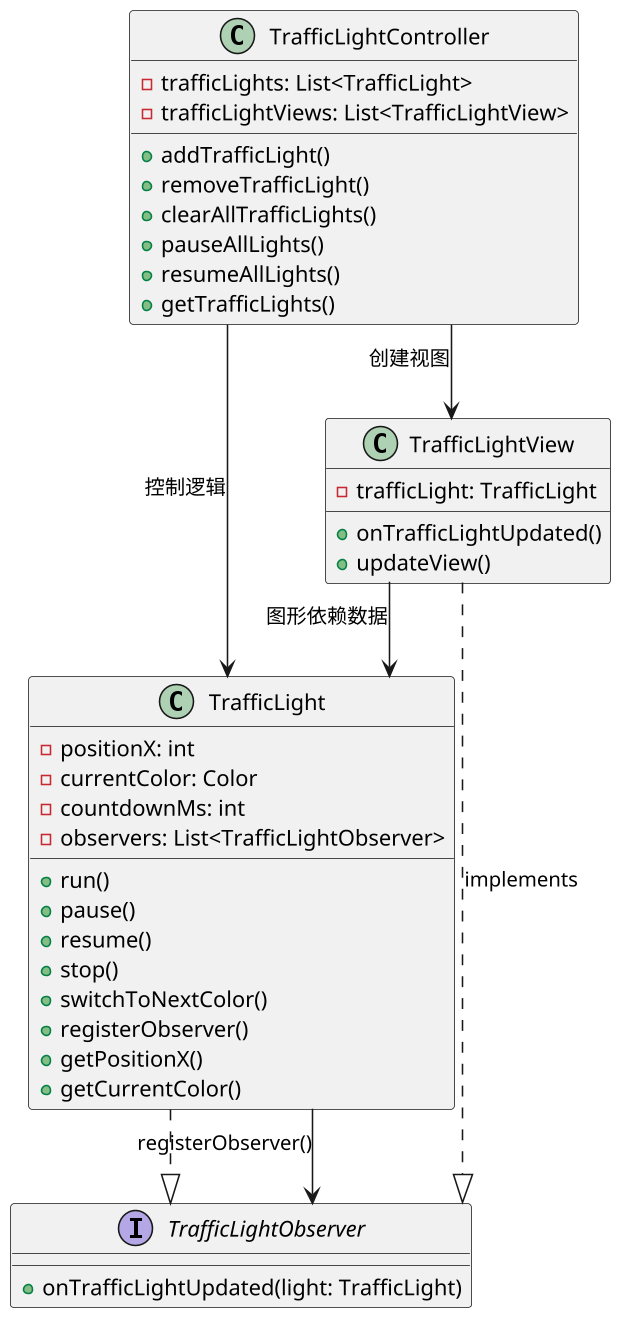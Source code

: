 @startuml


skinparam linetype ortho
skinparam dpi 150
skinparam defaultTextAlignment center

' ========= 类定义 =========
class TrafficLight {
  - positionX: int
  - currentColor: Color
  - countdownMs: int
  - observers: List<TrafficLightObserver>
  + run()
  + pause()
  + resume()
  + stop()
  + switchToNextColor()
  + registerObserver()
  + getPositionX()
  + getCurrentColor()
}

class TrafficLightController {
  - trafficLights: List<TrafficLight>
  - trafficLightViews: List<TrafficLightView>
  + addTrafficLight()
  + removeTrafficLight()
  + clearAllTrafficLights()
  + pauseAllLights()
  + resumeAllLights()
  + getTrafficLights()
}

class TrafficLightView {
  - trafficLight: TrafficLight
  + onTrafficLightUpdated()
  + updateView()
}

interface TrafficLightObserver {
  + onTrafficLightUpdated(light: TrafficLight)
}

' ========= 关系定义 =========

' 观察者模式
TrafficLight ..|> TrafficLightObserver
TrafficLightView ..|> TrafficLightObserver : implements
TrafficLight --> TrafficLightObserver : registerObserver()

' 控制器管理灯和视图
TrafficLightController --> TrafficLight : 控制逻辑
TrafficLightController --> TrafficLightView : 创建视图
TrafficLightView --> TrafficLight : 图形依赖数据

@enduml
